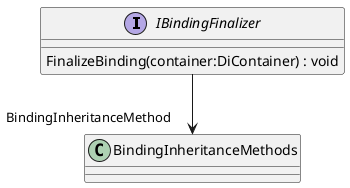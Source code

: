 @startuml
interface IBindingFinalizer {
    FinalizeBinding(container:DiContainer) : void
}
IBindingFinalizer --> "BindingInheritanceMethod" BindingInheritanceMethods
@enduml
